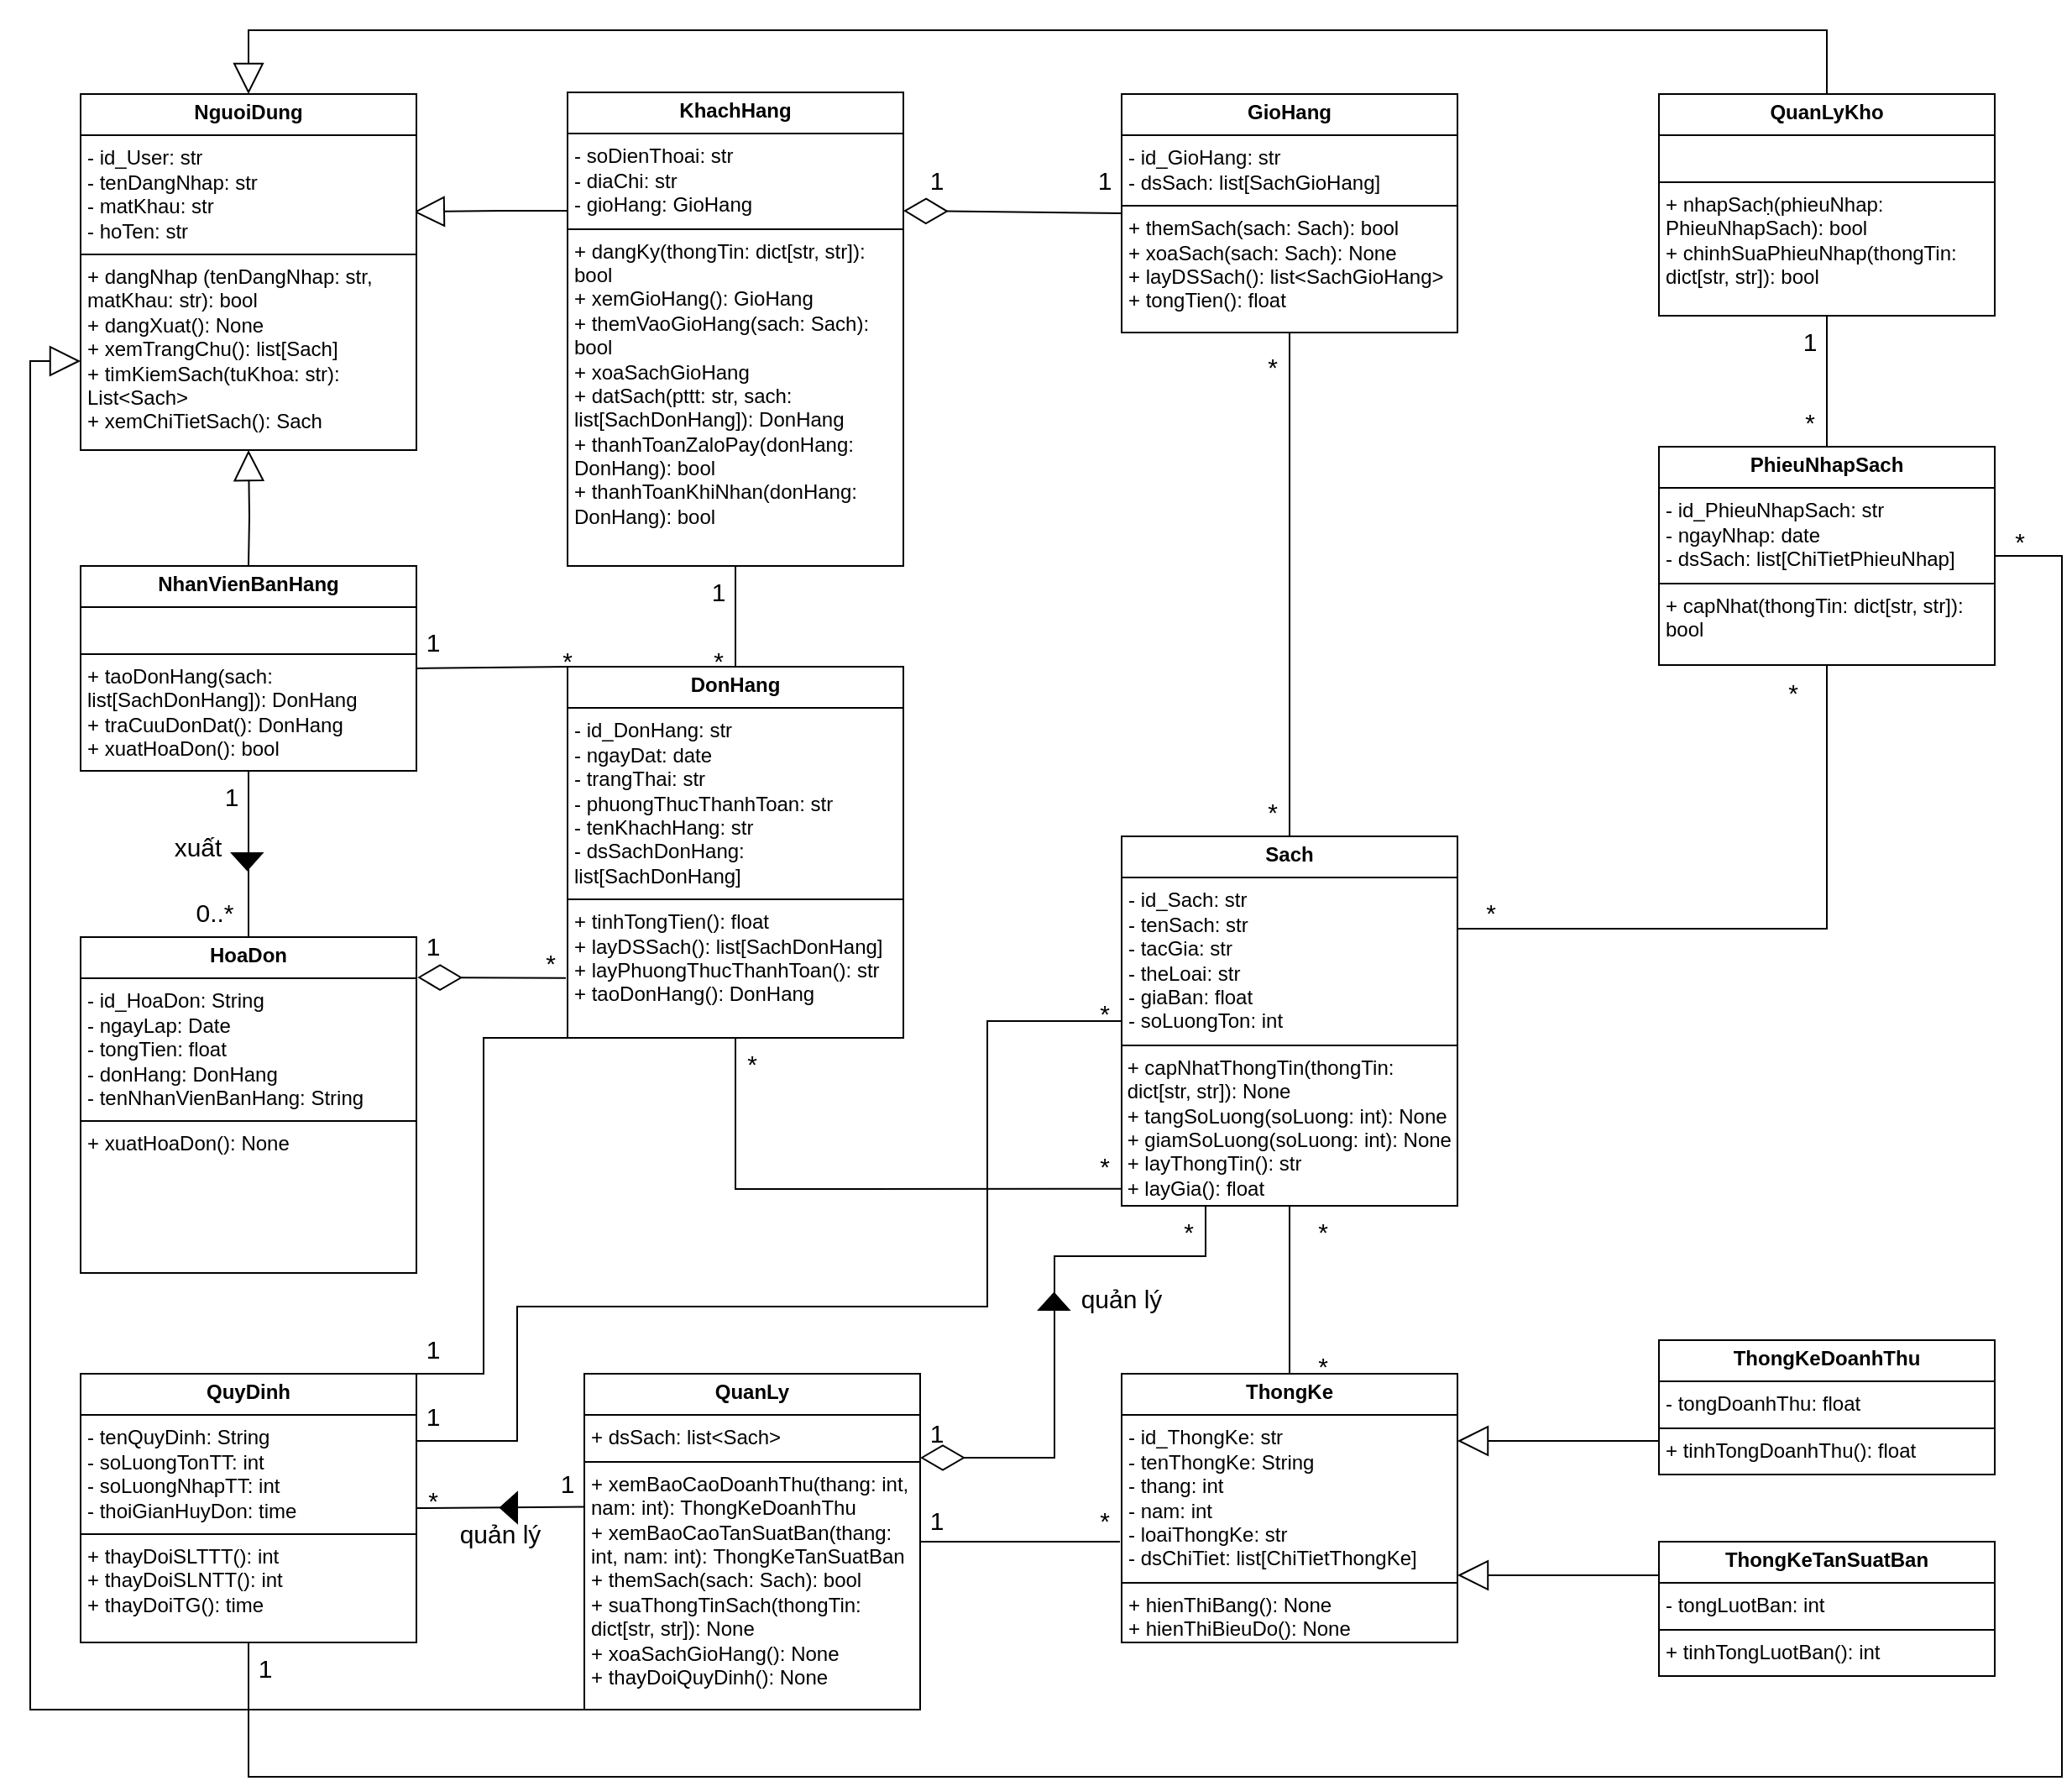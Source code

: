 <mxfile version="26.2.2">
  <diagram id="C5RBs43oDa-KdzZeNtuy" name="Page-1">
    <mxGraphModel dx="-341" dy="860" grid="1" gridSize="10" guides="1" tooltips="1" connect="1" arrows="1" fold="1" page="1" pageScale="1" pageWidth="827" pageHeight="1169" math="0" shadow="0">
      <root>
        <mxCell id="WIyWlLk6GJQsqaUBKTNV-0" />
        <mxCell id="WIyWlLk6GJQsqaUBKTNV-1" parent="WIyWlLk6GJQsqaUBKTNV-0" />
        <mxCell id="4vgag1LEd354TFs-YVUa-22" value="" style="shape=mxgraph.arrows2.wedgeArrow;html=1;bendable=0;startWidth=9;fillColor=strokeColor;defaultFillColor=invert;defaultGradientColor=invert;rounded=0;" parent="WIyWlLk6GJQsqaUBKTNV-1" edge="1">
          <mxGeometry width="100" height="100" relative="1" as="geometry">
            <mxPoint x="1849.17" y="570" as="sourcePoint" />
            <mxPoint x="1849.223" y="580" as="targetPoint" />
          </mxGeometry>
        </mxCell>
        <mxCell id="xS5LXx1YeY_dAVBqfywL-6" style="edgeStyle=orthogonalEdgeStyle;rounded=0;orthogonalLoop=1;jettySize=auto;html=1;endArrow=block;endFill=0;endSize=16;exitX=0;exitY=0.25;exitDx=0;exitDy=0;entryX=0.992;entryY=0.331;entryDx=0;entryDy=0;entryPerimeter=0;" parent="WIyWlLk6GJQsqaUBKTNV-1" source="xS5LXx1YeY_dAVBqfywL-2" target="xS5LXx1YeY_dAVBqfywL-0" edge="1">
          <mxGeometry relative="1" as="geometry">
            <mxPoint x="2087" y="160" as="sourcePoint" />
            <mxPoint x="1972" y="160" as="targetPoint" />
          </mxGeometry>
        </mxCell>
        <mxCell id="xS5LXx1YeY_dAVBqfywL-0" value="&lt;p style=&quot;margin:0px;margin-top:4px;text-align:center;&quot;&gt;&lt;b&gt;NguoiDung&lt;/b&gt;&lt;/p&gt;&lt;hr size=&quot;1&quot; style=&quot;border-style:solid;&quot;&gt;&lt;p style=&quot;margin:0px;margin-left:4px;&quot;&gt;- id_User: str&lt;/p&gt;&lt;p style=&quot;margin:0px;margin-left:4px;&quot;&gt;- tenDangNhap:&amp;nbsp;&lt;span style=&quot;background-color: transparent; color: light-dark(rgb(0, 0, 0), rgb(255, 255, 255));&quot;&gt;str&lt;/span&gt;&lt;/p&gt;&lt;p style=&quot;margin:0px;margin-left:4px;&quot;&gt;- matKhau:&amp;nbsp;&lt;span style=&quot;background-color: transparent; color: light-dark(rgb(0, 0, 0), rgb(255, 255, 255));&quot;&gt;str&lt;/span&gt;&lt;/p&gt;&lt;p style=&quot;margin: 0px 0px 0px 4px;&quot;&gt;- hoTen:&amp;nbsp;&lt;span style=&quot;background-color: transparent; color: light-dark(rgb(0, 0, 0), rgb(255, 255, 255));&quot;&gt;str&lt;/span&gt;&lt;/p&gt;&lt;hr size=&quot;1&quot; style=&quot;border-style:solid;&quot;&gt;&lt;p style=&quot;margin:0px;margin-left:4px;&quot;&gt;+ dangNhap (tenDangNhap: str, matKhau: str): bool&lt;/p&gt;&lt;p style=&quot;margin:0px;margin-left:4px;&quot;&gt;+ dangXuat(): None&lt;/p&gt;&lt;p style=&quot;margin:0px;margin-left:4px;&quot;&gt;+ xemTrangChu(): list[Sach]&lt;/p&gt;&lt;p style=&quot;margin:0px;margin-left:4px;&quot;&gt;+ timKiemSach(tuKhoa: str): List&amp;lt;Sach&amp;gt;&lt;/p&gt;&lt;p style=&quot;margin:0px;margin-left:4px;&quot;&gt;+ xemChiTietSach(): Sach&lt;/p&gt;&lt;p style=&quot;margin:0px;margin-left:4px;&quot;&gt;&lt;br&gt;&lt;/p&gt;" style="verticalAlign=top;align=left;overflow=fill;html=1;whiteSpace=wrap;" parent="WIyWlLk6GJQsqaUBKTNV-1" vertex="1">
          <mxGeometry x="1750" y="118" width="200" height="212" as="geometry" />
        </mxCell>
        <mxCell id="xS5LXx1YeY_dAVBqfywL-2" value="&lt;p style=&quot;margin:0px;margin-top:4px;text-align:center;&quot;&gt;&lt;b&gt;KhachHang&lt;/b&gt;&lt;/p&gt;&lt;hr size=&quot;1&quot; style=&quot;border-style:solid;&quot;&gt;&lt;p style=&quot;margin:0px;margin-left:4px;&quot;&gt;&lt;span style=&quot;background-color: transparent; color: light-dark(rgb(0, 0, 0), rgb(255, 255, 255));&quot;&gt;- soDienThoai:&amp;nbsp;&lt;/span&gt;&lt;span style=&quot;background-color: transparent; color: light-dark(rgb(0, 0, 0), rgb(255, 255, 255));&quot;&gt;str&lt;/span&gt;&lt;/p&gt;&lt;p style=&quot;margin:0px;margin-left:4px;&quot;&gt;- diaChi:&amp;nbsp;&lt;span style=&quot;background-color: transparent; color: light-dark(rgb(0, 0, 0), rgb(255, 255, 255));&quot;&gt;str&lt;/span&gt;&lt;/p&gt;&lt;p style=&quot;margin:0px;margin-left:4px;&quot;&gt;- gioHang: GioHang&lt;/p&gt;&lt;hr size=&quot;1&quot; style=&quot;border-style:solid;&quot;&gt;&lt;p style=&quot;margin:0px;margin-left:4px;&quot;&gt;+ dangKy(thongTin: dict[str, str]): bool&lt;/p&gt;&lt;p style=&quot;margin:0px;margin-left:4px;&quot;&gt;+ xemGioHang(): GioHang&lt;/p&gt;&lt;p style=&quot;margin:0px;margin-left:4px;&quot;&gt;+ themVaoGioHang(sach: Sach): bool&lt;/p&gt;&lt;p style=&quot;margin:0px;margin-left:4px;&quot;&gt;+ xoaSachGioHang&lt;/p&gt;&lt;p style=&quot;margin:0px;margin-left:4px;&quot;&gt;+ datSach(&lt;span style=&quot;background-color: transparent; color: light-dark(rgb(0, 0, 0), rgb(255, 255, 255));&quot;&gt;pttt: str,&amp;nbsp;&lt;/span&gt;&lt;span style=&quot;background-color: transparent; color: light-dark(rgb(0, 0, 0), rgb(255, 255, 255));&quot;&gt;sach: list[SachDonHang]&lt;/span&gt;&lt;span style=&quot;background-color: transparent; color: light-dark(rgb(0, 0, 0), rgb(255, 255, 255));&quot;&gt;): DonHang&lt;/span&gt;&lt;/p&gt;&lt;p style=&quot;margin:0px;margin-left:4px;&quot;&gt;+ thanhToanZaloPay(donHang: DonHang): bool&lt;/p&gt;&lt;p style=&quot;margin:0px;margin-left:4px;&quot;&gt;+ thanhToanKhiNhan(donHang: DonHang): bool&amp;nbsp;&lt;/p&gt;" style="verticalAlign=top;align=left;overflow=fill;html=1;whiteSpace=wrap;" parent="WIyWlLk6GJQsqaUBKTNV-1" vertex="1">
          <mxGeometry x="2040" y="117" width="200" height="282" as="geometry" />
        </mxCell>
        <mxCell id="xS5LXx1YeY_dAVBqfywL-7" value="&lt;p style=&quot;margin:0px;margin-top:4px;text-align:center;&quot;&gt;&lt;b&gt;GioHang&lt;/b&gt;&lt;/p&gt;&lt;hr size=&quot;1&quot; style=&quot;border-style:solid;&quot;&gt;&lt;p style=&quot;margin:0px;margin-left:4px;&quot;&gt;- id_GioHang:&amp;nbsp;&lt;span style=&quot;background-color: transparent; color: light-dark(rgb(0, 0, 0), rgb(255, 255, 255));&quot;&gt;str&lt;/span&gt;&lt;/p&gt;&lt;p style=&quot;margin:0px;margin-left:4px;&quot;&gt;- dsSach: list[SachGioHang]&lt;/p&gt;&lt;hr size=&quot;1&quot; style=&quot;border-style:solid;&quot;&gt;&lt;p style=&quot;margin:0px;margin-left:4px;&quot;&gt;+ themSach(sach: Sach): bool&lt;/p&gt;&lt;p style=&quot;margin:0px;margin-left:4px;&quot;&gt;+ xoaSach(sach: Sach):&amp;nbsp;&lt;span style=&quot;background-color: transparent; color: light-dark(rgb(0, 0, 0), rgb(255, 255, 255));&quot;&gt;None&amp;nbsp;&lt;/span&gt;&lt;/p&gt;&lt;p style=&quot;margin:0px;margin-left:4px;&quot;&gt;+ layDSSach(): list&amp;lt;SachGioHang&amp;gt;&lt;/p&gt;&lt;p style=&quot;margin:0px;margin-left:4px;&quot;&gt;+ tongTien(): float&lt;/p&gt;" style="verticalAlign=top;align=left;overflow=fill;html=1;whiteSpace=wrap;" parent="WIyWlLk6GJQsqaUBKTNV-1" vertex="1">
          <mxGeometry x="2370" y="118" width="200" height="142" as="geometry" />
        </mxCell>
        <mxCell id="xS5LXx1YeY_dAVBqfywL-9" value="&lt;p style=&quot;margin:0px;margin-top:4px;text-align:center;&quot;&gt;&lt;b&gt;Sach&lt;/b&gt;&lt;/p&gt;&lt;hr size=&quot;1&quot; style=&quot;border-style:solid;&quot;&gt;&lt;p style=&quot;margin:0px;margin-left:4px;&quot;&gt;- id_Sach: str&lt;/p&gt;&lt;p style=&quot;margin:0px;margin-left:4px;&quot;&gt;- tenSach: str&lt;/p&gt;&lt;p style=&quot;margin:0px;margin-left:4px;&quot;&gt;- tacGia: str&lt;/p&gt;&lt;p style=&quot;margin:0px;margin-left:4px;&quot;&gt;- theLoai: str&lt;/p&gt;&lt;p style=&quot;margin:0px;margin-left:4px;&quot;&gt;- giaBan: float&lt;/p&gt;&lt;p style=&quot;margin:0px;margin-left:4px;&quot;&gt;- soLuongTon: int&lt;/p&gt;&lt;hr size=&quot;1&quot; style=&quot;border-style:solid;&quot;&gt;&lt;span style=&quot;background-color: transparent; color: light-dark(rgb(0, 0, 0), rgb(255, 255, 255));&quot;&gt;&amp;nbsp;+ capNhatThongTin(thongTin:&amp;nbsp; &amp;nbsp;dict[str, str]): None&lt;/span&gt;&lt;div&gt;&lt;span style=&quot;background-color: transparent; color: light-dark(rgb(0, 0, 0), rgb(255, 255, 255));&quot;&gt;&amp;nbsp;+ tangSoLuong(soLuong: int): None&lt;/span&gt;&lt;/div&gt;&lt;div&gt;&lt;span style=&quot;background-color: transparent; color: light-dark(rgb(0, 0, 0), rgb(255, 255, 255));&quot;&gt;&amp;nbsp;+ giamSoLuong(soLuong: int): None&lt;/span&gt;&lt;/div&gt;&lt;div&gt;&lt;span style=&quot;background-color: transparent; color: light-dark(rgb(0, 0, 0), rgb(255, 255, 255));&quot;&gt;&amp;nbsp;+ layThongTin(): str&lt;/span&gt;&lt;/div&gt;&lt;div&gt;&lt;span style=&quot;background-color: transparent; color: light-dark(rgb(0, 0, 0), rgb(255, 255, 255));&quot;&gt;&amp;nbsp;+ layGia(): float&lt;/span&gt;&lt;ul data-end=&quot;1750&quot; data-start=&quot;1565&quot;&gt;&lt;br&gt;&lt;/ul&gt;&lt;/div&gt;" style="verticalAlign=top;align=left;overflow=fill;html=1;whiteSpace=wrap;" parent="WIyWlLk6GJQsqaUBKTNV-1" vertex="1">
          <mxGeometry x="2370" y="560" width="200" height="220" as="geometry" />
        </mxCell>
        <mxCell id="xS5LXx1YeY_dAVBqfywL-10" value="&lt;p style=&quot;margin:0px;margin-top:4px;text-align:center;&quot;&gt;&lt;b&gt;DonHang&lt;/b&gt;&lt;/p&gt;&lt;hr size=&quot;1&quot; style=&quot;border-style:solid;&quot;&gt;&lt;p style=&quot;margin:0px;margin-left:4px;&quot;&gt;- id_DonHang: str&lt;br&gt;&lt;/p&gt;&lt;p style=&quot;margin:0px;margin-left:4px;&quot;&gt;- ngayDat: date&lt;/p&gt;&lt;p style=&quot;margin:0px;margin-left:4px;&quot;&gt;- trangThai:&amp;nbsp;&lt;span style=&quot;background-color: transparent; color: light-dark(rgb(0, 0, 0), rgb(255, 255, 255));&quot;&gt;str&lt;/span&gt;&lt;/p&gt;&lt;p style=&quot;margin:0px;margin-left:4px;&quot;&gt;- phuongThucThanhToan:&amp;nbsp;&lt;span style=&quot;background-color: transparent; color: light-dark(rgb(0, 0, 0), rgb(255, 255, 255));&quot;&gt;str&lt;/span&gt;&lt;/p&gt;&lt;p style=&quot;margin:0px;margin-left:4px;&quot;&gt;- tenKhachHang:&amp;nbsp;&lt;span style=&quot;background-color: transparent; color: light-dark(rgb(0, 0, 0), rgb(255, 255, 255));&quot;&gt;str&lt;/span&gt;&lt;/p&gt;&lt;p style=&quot;margin:0px;margin-left:4px;&quot;&gt;- dsSachDonHang: list[SachDonHang]&lt;/p&gt;&lt;hr size=&quot;1&quot; style=&quot;border-style:solid;&quot;&gt;&lt;p style=&quot;margin:0px;margin-left:4px;&quot;&gt;+ tinhTongTien(): float&lt;/p&gt;&lt;p style=&quot;margin:0px;margin-left:4px;&quot;&gt;+ layDSSach(): list[SachDonHang]&lt;/p&gt;&lt;p style=&quot;margin:0px;margin-left:4px;&quot;&gt;+ layPhuongThucThanhToan(): str&amp;nbsp;&lt;/p&gt;&lt;p style=&quot;margin:0px;margin-left:4px;&quot;&gt;+ taoDonHang(): DonHang&lt;/p&gt;" style="verticalAlign=top;align=left;overflow=fill;html=1;whiteSpace=wrap;" parent="WIyWlLk6GJQsqaUBKTNV-1" vertex="1">
          <mxGeometry x="2040" y="459" width="200" height="221" as="geometry" />
        </mxCell>
        <mxCell id="xS5LXx1YeY_dAVBqfywL-11" value="&lt;p style=&quot;margin:0px;margin-top:4px;text-align:center;&quot;&gt;&lt;b&gt;NhanVienBanHang&lt;/b&gt;&lt;/p&gt;&lt;hr size=&quot;1&quot; style=&quot;border-style:solid;&quot;&gt;&lt;p style=&quot;margin:0px;margin-left:4px;&quot;&gt;&lt;br&gt;&lt;/p&gt;&lt;hr size=&quot;1&quot; style=&quot;border-style:solid;&quot;&gt;&lt;p style=&quot;margin:0px;margin-left:4px;&quot;&gt;+ taoDonHang(sach: list[SachDonHang]): DonHang&lt;/p&gt;&lt;p style=&quot;margin:0px;margin-left:4px;&quot;&gt;+ traCuuDonDat(): DonHang&lt;/p&gt;&lt;p style=&quot;margin:0px;margin-left:4px;&quot;&gt;+ xuatHoaDon(): bool&lt;/p&gt;" style="verticalAlign=top;align=left;overflow=fill;html=1;whiteSpace=wrap;" parent="WIyWlLk6GJQsqaUBKTNV-1" vertex="1">
          <mxGeometry x="1750" y="399" width="200" height="122" as="geometry" />
        </mxCell>
        <mxCell id="xS5LXx1YeY_dAVBqfywL-14" style="edgeStyle=orthogonalEdgeStyle;rounded=0;orthogonalLoop=1;jettySize=auto;html=1;endArrow=block;endFill=0;endSize=16;exitX=0.5;exitY=0;exitDx=0;exitDy=0;entryX=0.5;entryY=1;entryDx=0;entryDy=0;" parent="WIyWlLk6GJQsqaUBKTNV-1" target="xS5LXx1YeY_dAVBqfywL-0" edge="1">
          <mxGeometry relative="1" as="geometry">
            <mxPoint x="1850" y="399" as="sourcePoint" />
            <mxPoint x="1850" y="330" as="targetPoint" />
          </mxGeometry>
        </mxCell>
        <mxCell id="xS5LXx1YeY_dAVBqfywL-16" value="&lt;p style=&quot;margin:0px;margin-top:4px;text-align:center;&quot;&gt;&lt;b&gt;PhieuNhapSach&lt;/b&gt;&lt;/p&gt;&lt;hr size=&quot;1&quot; style=&quot;border-style:solid;&quot;&gt;&lt;p style=&quot;margin:0px;margin-left:4px;&quot;&gt;- id_PhieuNhapSach:&amp;nbsp;&lt;span style=&quot;background-color: transparent; color: light-dark(rgb(0, 0, 0), rgb(255, 255, 255));&quot;&gt;str&lt;/span&gt;&lt;br&gt;&lt;/p&gt;&lt;p style=&quot;margin:0px;margin-left:4px;&quot;&gt;- ngayNhap: date&lt;/p&gt;&lt;p style=&quot;margin:0px;margin-left:4px;&quot;&gt;- dsSach: list[ChiTietPhieuNhap]&lt;/p&gt;&lt;hr size=&quot;1&quot; style=&quot;border-style:solid;&quot;&gt;&lt;p style=&quot;margin:0px;margin-left:4px;&quot;&gt;+ capNhat(thongTin: dict[str, str]): bool&lt;/p&gt;" style="verticalAlign=top;align=left;overflow=fill;html=1;whiteSpace=wrap;" parent="WIyWlLk6GJQsqaUBKTNV-1" vertex="1">
          <mxGeometry x="2690" y="328" width="200" height="130" as="geometry" />
        </mxCell>
        <mxCell id="4vgag1LEd354TFs-YVUa-0" value="&lt;p style=&quot;margin:0px;margin-top:4px;text-align:center;&quot;&gt;&lt;b&gt;QuanLyKho&lt;/b&gt;&lt;/p&gt;&lt;hr size=&quot;1&quot; style=&quot;border-style:solid;&quot;&gt;&lt;p style=&quot;margin:0px;margin-left:4px;&quot;&gt;&lt;br&gt;&lt;/p&gt;&lt;hr size=&quot;1&quot; style=&quot;border-style:solid;&quot;&gt;&lt;p style=&quot;margin:0px;margin-left:4px;&quot;&gt;+ nhapSacḥ(phieuNhap: PhieuNhapSach): bool&lt;/p&gt;&lt;p style=&quot;margin:0px;margin-left:4px;&quot;&gt;+ chinhSuaPhieuNhap(thongTin: dict[str, str]): bool&lt;/p&gt;&lt;p style=&quot;margin:0px;margin-left:4px;&quot;&gt;&lt;br&gt;&lt;/p&gt;" style="verticalAlign=top;align=left;overflow=fill;html=1;whiteSpace=wrap;" parent="WIyWlLk6GJQsqaUBKTNV-1" vertex="1">
          <mxGeometry x="2690" y="118" width="200" height="132" as="geometry" />
        </mxCell>
        <mxCell id="4vgag1LEd354TFs-YVUa-1" value="&lt;p style=&quot;margin:0px;margin-top:4px;text-align:center;&quot;&gt;&lt;b&gt;HoaDon&lt;/b&gt;&lt;/p&gt;&lt;hr size=&quot;1&quot; style=&quot;border-style:solid;&quot;&gt;&lt;p style=&quot;margin:0px;margin-left:4px;&quot;&gt;- id_HoaDon: String&lt;br&gt;&lt;/p&gt;&lt;p style=&quot;margin:0px;margin-left:4px;&quot;&gt;- ngayLap: Date&lt;/p&gt;&lt;p style=&quot;margin:0px;margin-left:4px;&quot;&gt;- tongTien: float&lt;/p&gt;&lt;p style=&quot;margin:0px;margin-left:4px;&quot;&gt;- donHang: DonHang&lt;/p&gt;&lt;p style=&quot;margin:0px;margin-left:4px;&quot;&gt;- tenNhanVienBanHang: String&lt;/p&gt;&lt;hr size=&quot;1&quot; style=&quot;border-style:solid;&quot;&gt;&lt;p style=&quot;margin:0px;margin-left:4px;&quot;&gt;+ xuatHoaDon(): None&lt;/p&gt;" style="verticalAlign=top;align=left;overflow=fill;html=1;whiteSpace=wrap;" parent="WIyWlLk6GJQsqaUBKTNV-1" vertex="1">
          <mxGeometry x="1750" y="620" width="200" height="200" as="geometry" />
        </mxCell>
        <mxCell id="4vgag1LEd354TFs-YVUa-5" value="&lt;p style=&quot;margin:0px;margin-top:4px;text-align:center;&quot;&gt;&lt;b&gt;QuanLy&lt;/b&gt;&lt;/p&gt;&lt;hr size=&quot;1&quot; style=&quot;border-style:solid;&quot;&gt;&lt;p style=&quot;margin:0px;margin-left:4px;&quot;&gt;+ dsSach: list&amp;lt;Sach&amp;gt;&lt;/p&gt;&lt;hr size=&quot;1&quot; style=&quot;border-style:solid;&quot;&gt;&lt;p style=&quot;margin:0px;margin-left:4px;&quot;&gt;+&amp;nbsp;xemBaoCaoDoanhThu(thang: int, nam: int): ThongKeDoanhThu&lt;/p&gt;&lt;p style=&quot;margin:0px;margin-left:4px;&quot;&gt;+ xemBaoCaoTanSuatBan&lt;span style=&quot;background-color: transparent; color: light-dark(rgb(0, 0, 0), rgb(255, 255, 255));&quot;&gt;(thang: int, nam: int):&amp;nbsp;&lt;/span&gt;&lt;span style=&quot;background-color: transparent; color: light-dark(rgb(0, 0, 0), rgb(255, 255, 255));&quot;&gt;ThongKe&lt;/span&gt;&lt;span style=&quot;background-color: transparent; color: light-dark(rgb(0, 0, 0), rgb(255, 255, 255));&quot;&gt;TanSuatBan&lt;/span&gt;&lt;/p&gt;&lt;p style=&quot;margin: 0px 0px 0px 4px;&quot;&gt;+ themSach(sach: Sach): bool&lt;/p&gt;&lt;p style=&quot;margin: 0px 0px 0px 4px;&quot;&gt;+ suaThongTinSach(thongTin: &lt;span style=&quot;background-color: transparent; color: light-dark(rgb(0, 0, 0), rgb(255, 255, 255));&quot;&gt;dict[str, str]&lt;/span&gt;&lt;span style=&quot;background-color: transparent; color: light-dark(rgb(0, 0, 0), rgb(255, 255, 255));&quot;&gt;): None&lt;/span&gt;&lt;/p&gt;&lt;p style=&quot;margin: 0px 0px 0px 4px;&quot;&gt;+ xoaSachGioHang(): None&lt;/p&gt;&lt;p style=&quot;margin: 0px 0px 0px 4px;&quot;&gt;+ thayDoiQuyDinh(): None&amp;nbsp;&lt;/p&gt;" style="verticalAlign=top;align=left;overflow=fill;html=1;whiteSpace=wrap;" parent="WIyWlLk6GJQsqaUBKTNV-1" vertex="1">
          <mxGeometry x="2050" y="880" width="200" height="200" as="geometry" />
        </mxCell>
        <mxCell id="4vgag1LEd354TFs-YVUa-6" value="&lt;p style=&quot;margin:0px;margin-top:4px;text-align:center;&quot;&gt;&lt;b&gt;ThongKe&lt;/b&gt;&lt;/p&gt;&lt;hr size=&quot;1&quot; style=&quot;border-style:solid;&quot;&gt;&lt;p style=&quot;margin:0px;margin-left:4px;&quot;&gt;- id_ThongKe: str&lt;/p&gt;&lt;p style=&quot;margin:0px;margin-left:4px;&quot;&gt;- tenThongKe: String&lt;/p&gt;&lt;p style=&quot;margin:0px;margin-left:4px;&quot;&gt;- thang: int&lt;/p&gt;&lt;p style=&quot;margin:0px;margin-left:4px;&quot;&gt;- nam: int&lt;/p&gt;&lt;p style=&quot;margin:0px;margin-left:4px;&quot;&gt;- loaiThongKe: str&lt;/p&gt;&lt;p style=&quot;margin:0px;margin-left:4px;&quot;&gt;- dsChiTiet: list[ChiTietThongKe]&lt;/p&gt;&lt;hr size=&quot;1&quot; style=&quot;border-style:solid;&quot;&gt;&lt;p style=&quot;margin:0px;margin-left:4px;&quot;&gt;+ hienThiBang(): None&lt;/p&gt;&lt;p style=&quot;margin:0px;margin-left:4px;&quot;&gt;+ hienThiBieuDo(): None&lt;/p&gt;" style="verticalAlign=top;align=left;overflow=fill;html=1;whiteSpace=wrap;" parent="WIyWlLk6GJQsqaUBKTNV-1" vertex="1">
          <mxGeometry x="2370" y="880" width="200" height="160" as="geometry" />
        </mxCell>
        <mxCell id="4vgag1LEd354TFs-YVUa-23" value="" style="shape=mxgraph.arrows2.wedgeArrow;html=1;bendable=0;startWidth=9;fillColor=strokeColor;defaultFillColor=invert;defaultGradientColor=invert;rounded=0;" parent="WIyWlLk6GJQsqaUBKTNV-1" edge="1">
          <mxGeometry width="100" height="100" relative="1" as="geometry">
            <mxPoint x="2010.003" y="959.778" as="sourcePoint" />
            <mxPoint x="1999.95" y="959.778" as="targetPoint" />
          </mxGeometry>
        </mxCell>
        <mxCell id="4vgag1LEd354TFs-YVUa-24" value="&lt;font style=&quot;font-size: 15px;&quot;&gt;1&lt;/font&gt;" style="text;html=1;align=center;verticalAlign=middle;whiteSpace=wrap;rounded=0;" parent="WIyWlLk6GJQsqaUBKTNV-1" vertex="1">
          <mxGeometry x="1810" y="521" width="60" height="30" as="geometry" />
        </mxCell>
        <mxCell id="4vgag1LEd354TFs-YVUa-25" value="&lt;font style=&quot;font-size: 15px;&quot;&gt;0..*&lt;/font&gt;" style="text;html=1;align=center;verticalAlign=middle;whiteSpace=wrap;rounded=0;" parent="WIyWlLk6GJQsqaUBKTNV-1" vertex="1">
          <mxGeometry x="1800" y="590" width="60" height="30" as="geometry" />
        </mxCell>
        <mxCell id="4vgag1LEd354TFs-YVUa-26" value="&lt;span style=&quot;font-size: 15px;&quot;&gt;xuất&lt;/span&gt;" style="text;html=1;align=center;verticalAlign=middle;whiteSpace=wrap;rounded=0;" parent="WIyWlLk6GJQsqaUBKTNV-1" vertex="1">
          <mxGeometry x="1790" y="551" width="60" height="30" as="geometry" />
        </mxCell>
        <mxCell id="4vgag1LEd354TFs-YVUa-27" value="" style="endArrow=none;html=1;rounded=0;exitX=0.5;exitY=1;exitDx=0;exitDy=0;entryX=0.5;entryY=0;entryDx=0;entryDy=0;" parent="WIyWlLk6GJQsqaUBKTNV-1" source="xS5LXx1YeY_dAVBqfywL-11" target="4vgag1LEd354TFs-YVUa-1" edge="1">
          <mxGeometry width="50" height="50" relative="1" as="geometry">
            <mxPoint x="2130" y="660" as="sourcePoint" />
            <mxPoint x="2180" y="610" as="targetPoint" />
          </mxGeometry>
        </mxCell>
        <mxCell id="4vgag1LEd354TFs-YVUa-30" value="" style="endArrow=diamondThin;endFill=0;endSize=24;html=1;rounded=0;exitX=0;exitY=0.5;exitDx=0;exitDy=0;entryX=1;entryY=0.25;entryDx=0;entryDy=0;" parent="WIyWlLk6GJQsqaUBKTNV-1" source="xS5LXx1YeY_dAVBqfywL-7" target="xS5LXx1YeY_dAVBqfywL-2" edge="1">
          <mxGeometry width="160" relative="1" as="geometry">
            <mxPoint x="2250" y="290" as="sourcePoint" />
            <mxPoint x="2280" y="190" as="targetPoint" />
          </mxGeometry>
        </mxCell>
        <mxCell id="4vgag1LEd354TFs-YVUa-31" style="edgeStyle=orthogonalEdgeStyle;rounded=0;orthogonalLoop=1;jettySize=auto;html=1;endArrow=block;endFill=0;endSize=16;entryX=0.5;entryY=0;entryDx=0;entryDy=0;exitX=0.5;exitY=0;exitDx=0;exitDy=0;" parent="WIyWlLk6GJQsqaUBKTNV-1" source="4vgag1LEd354TFs-YVUa-0" target="xS5LXx1YeY_dAVBqfywL-0" edge="1">
          <mxGeometry relative="1" as="geometry">
            <mxPoint x="2820" y="100" as="sourcePoint" />
            <mxPoint x="1850" y="110" as="targetPoint" />
            <Array as="points">
              <mxPoint x="2790" y="80" />
              <mxPoint x="1850" y="80" />
            </Array>
          </mxGeometry>
        </mxCell>
        <mxCell id="4vgag1LEd354TFs-YVUa-32" value="" style="endArrow=none;html=1;rounded=0;exitX=0.5;exitY=1;exitDx=0;exitDy=0;entryX=0.5;entryY=0;entryDx=0;entryDy=0;" parent="WIyWlLk6GJQsqaUBKTNV-1" source="xS5LXx1YeY_dAVBqfywL-7" target="xS5LXx1YeY_dAVBqfywL-9" edge="1">
          <mxGeometry width="50" height="50" relative="1" as="geometry">
            <mxPoint x="2470" y="480" as="sourcePoint" />
            <mxPoint x="2430" y="430" as="targetPoint" />
          </mxGeometry>
        </mxCell>
        <mxCell id="4vgag1LEd354TFs-YVUa-33" value="" style="endArrow=none;html=1;rounded=0;exitX=0.5;exitY=1;exitDx=0;exitDy=0;entryX=0.5;entryY=0;entryDx=0;entryDy=0;" parent="WIyWlLk6GJQsqaUBKTNV-1" source="xS5LXx1YeY_dAVBqfywL-2" target="xS5LXx1YeY_dAVBqfywL-10" edge="1">
          <mxGeometry width="50" height="50" relative="1" as="geometry">
            <mxPoint x="2090" y="320" as="sourcePoint" />
            <mxPoint x="2140" y="270" as="targetPoint" />
          </mxGeometry>
        </mxCell>
        <mxCell id="4vgag1LEd354TFs-YVUa-35" value="" style="endArrow=none;html=1;rounded=0;exitX=1;exitY=0.5;exitDx=0;exitDy=0;entryX=0;entryY=0;entryDx=0;entryDy=0;" parent="WIyWlLk6GJQsqaUBKTNV-1" source="xS5LXx1YeY_dAVBqfywL-11" target="xS5LXx1YeY_dAVBqfywL-10" edge="1">
          <mxGeometry width="50" height="50" relative="1" as="geometry">
            <mxPoint x="2090" y="560" as="sourcePoint" />
            <mxPoint x="2020" y="540" as="targetPoint" />
          </mxGeometry>
        </mxCell>
        <mxCell id="mr91Y3QKC5oN6nfLGOrs-1" style="edgeStyle=orthogonalEdgeStyle;rounded=0;orthogonalLoop=1;jettySize=auto;html=1;endArrow=block;endFill=0;endSize=16;exitX=0;exitY=1;exitDx=0;exitDy=0;entryX=0;entryY=0.75;entryDx=0;entryDy=0;" parent="WIyWlLk6GJQsqaUBKTNV-1" source="4vgag1LEd354TFs-YVUa-5" target="xS5LXx1YeY_dAVBqfywL-0" edge="1">
          <mxGeometry relative="1" as="geometry">
            <mxPoint x="1860" y="409" as="sourcePoint" />
            <mxPoint x="1860" y="340" as="targetPoint" />
            <Array as="points">
              <mxPoint x="1720" y="1080" />
              <mxPoint x="1720" y="277" />
            </Array>
          </mxGeometry>
        </mxCell>
        <mxCell id="mr91Y3QKC5oN6nfLGOrs-3" value="&lt;p style=&quot;margin:0px;margin-top:4px;text-align:center;&quot;&gt;&lt;b&gt;ThongKeDoanhThu&lt;/b&gt;&lt;/p&gt;&lt;hr size=&quot;1&quot; style=&quot;border-style:solid;&quot;&gt;&lt;p style=&quot;margin:0px;margin-left:4px;&quot;&gt;- tongDoanhThu:&lt;span style=&quot;background-color: transparent; color: light-dark(rgb(0, 0, 0), rgb(255, 255, 255));&quot;&gt;&amp;nbsp;float&lt;/span&gt;&lt;/p&gt;&lt;hr size=&quot;1&quot; style=&quot;border-style:solid;&quot;&gt;&lt;p style=&quot;margin:0px;margin-left:4px;&quot;&gt;+ tinhTongDoanhThu(): float&lt;/p&gt;" style="verticalAlign=top;align=left;overflow=fill;html=1;whiteSpace=wrap;" parent="WIyWlLk6GJQsqaUBKTNV-1" vertex="1">
          <mxGeometry x="2690" y="860" width="200" height="80" as="geometry" />
        </mxCell>
        <mxCell id="mr91Y3QKC5oN6nfLGOrs-4" value="&lt;p style=&quot;margin:0px;margin-top:4px;text-align:center;&quot;&gt;&lt;b&gt;ThongKeTanSuatBan&lt;/b&gt;&lt;/p&gt;&lt;hr size=&quot;1&quot; style=&quot;border-style:solid;&quot;&gt;&lt;p style=&quot;margin:0px;margin-left:4px;&quot;&gt;- tongLuotBan: int&lt;/p&gt;&lt;hr size=&quot;1&quot; style=&quot;border-style:solid;&quot;&gt;&lt;p style=&quot;margin:0px;margin-left:4px;&quot;&gt;+ tinhTongLuotBan(): int&lt;/p&gt;" style="verticalAlign=top;align=left;overflow=fill;html=1;whiteSpace=wrap;" parent="WIyWlLk6GJQsqaUBKTNV-1" vertex="1">
          <mxGeometry x="2690" y="980" width="200" height="80" as="geometry" />
        </mxCell>
        <mxCell id="mr91Y3QKC5oN6nfLGOrs-5" style="edgeStyle=orthogonalEdgeStyle;rounded=0;orthogonalLoop=1;jettySize=auto;html=1;endArrow=block;endFill=0;endSize=16;exitX=0;exitY=0.75;exitDx=0;exitDy=0;entryX=1;entryY=0.25;entryDx=0;entryDy=0;" parent="WIyWlLk6GJQsqaUBKTNV-1" source="mr91Y3QKC5oN6nfLGOrs-3" target="4vgag1LEd354TFs-YVUa-6" edge="1">
          <mxGeometry relative="1" as="geometry">
            <mxPoint x="1860" y="409" as="sourcePoint" />
            <mxPoint x="1860" y="340" as="targetPoint" />
          </mxGeometry>
        </mxCell>
        <mxCell id="mr91Y3QKC5oN6nfLGOrs-6" style="edgeStyle=orthogonalEdgeStyle;rounded=0;orthogonalLoop=1;jettySize=auto;html=1;endArrow=block;endFill=0;endSize=16;entryX=1;entryY=0.75;entryDx=0;entryDy=0;exitX=0;exitY=0.25;exitDx=0;exitDy=0;" parent="WIyWlLk6GJQsqaUBKTNV-1" source="mr91Y3QKC5oN6nfLGOrs-4" target="4vgag1LEd354TFs-YVUa-6" edge="1">
          <mxGeometry relative="1" as="geometry">
            <mxPoint x="2680" y="1000" as="sourcePoint" />
            <mxPoint x="2580" y="930" as="targetPoint" />
            <Array as="points" />
          </mxGeometry>
        </mxCell>
        <mxCell id="mr91Y3QKC5oN6nfLGOrs-9" value="" style="endArrow=none;html=1;rounded=0;exitX=1;exitY=0.25;exitDx=0;exitDy=0;entryX=0.5;entryY=1;entryDx=0;entryDy=0;edgeStyle=orthogonalEdgeStyle;" parent="WIyWlLk6GJQsqaUBKTNV-1" source="xS5LXx1YeY_dAVBqfywL-9" target="xS5LXx1YeY_dAVBqfywL-16" edge="1">
          <mxGeometry width="50" height="50" relative="1" as="geometry">
            <mxPoint x="2480" y="490" as="sourcePoint" />
            <mxPoint x="2690" y="614.5" as="targetPoint" />
          </mxGeometry>
        </mxCell>
        <mxCell id="mr91Y3QKC5oN6nfLGOrs-10" value="" style="endArrow=none;html=1;rounded=0;exitX=0.5;exitY=0;exitDx=0;exitDy=0;entryX=0.5;entryY=1;entryDx=0;entryDy=0;" parent="WIyWlLk6GJQsqaUBKTNV-1" source="4vgag1LEd354TFs-YVUa-6" target="xS5LXx1YeY_dAVBqfywL-9" edge="1">
          <mxGeometry width="50" height="50" relative="1" as="geometry">
            <mxPoint x="2580" y="625" as="sourcePoint" />
            <mxPoint x="2690" y="723" as="targetPoint" />
          </mxGeometry>
        </mxCell>
        <mxCell id="mr91Y3QKC5oN6nfLGOrs-14" value="&lt;font style=&quot;font-size: 15px;&quot;&gt;1&lt;/font&gt;" style="text;html=1;align=center;verticalAlign=middle;whiteSpace=wrap;rounded=0;" parent="WIyWlLk6GJQsqaUBKTNV-1" vertex="1">
          <mxGeometry x="2100" y="399" width="60" height="30" as="geometry" />
        </mxCell>
        <mxCell id="mr91Y3QKC5oN6nfLGOrs-16" value="&lt;font style=&quot;font-size: 15px;&quot;&gt;*&lt;/font&gt;" style="text;html=1;align=center;verticalAlign=middle;whiteSpace=wrap;rounded=0;" parent="WIyWlLk6GJQsqaUBKTNV-1" vertex="1">
          <mxGeometry x="2100" y="440" width="60" height="30" as="geometry" />
        </mxCell>
        <mxCell id="mr91Y3QKC5oN6nfLGOrs-19" value="&lt;font style=&quot;font-size: 15px;&quot;&gt;1&lt;/font&gt;" style="text;html=1;align=center;verticalAlign=middle;whiteSpace=wrap;rounded=0;" parent="WIyWlLk6GJQsqaUBKTNV-1" vertex="1">
          <mxGeometry x="2230" y="154" width="60" height="30" as="geometry" />
        </mxCell>
        <mxCell id="mr91Y3QKC5oN6nfLGOrs-20" value="&lt;font style=&quot;font-size: 15px;&quot;&gt;1&lt;/font&gt;" style="text;html=1;align=center;verticalAlign=middle;whiteSpace=wrap;rounded=0;" parent="WIyWlLk6GJQsqaUBKTNV-1" vertex="1">
          <mxGeometry x="2330" y="154" width="60" height="30" as="geometry" />
        </mxCell>
        <mxCell id="mr91Y3QKC5oN6nfLGOrs-24" value="&lt;font style=&quot;font-size: 15px;&quot;&gt;*&lt;/font&gt;" style="text;html=1;align=center;verticalAlign=middle;whiteSpace=wrap;rounded=0;" parent="WIyWlLk6GJQsqaUBKTNV-1" vertex="1">
          <mxGeometry x="2430" y="530" width="60" height="30" as="geometry" />
        </mxCell>
        <mxCell id="mr91Y3QKC5oN6nfLGOrs-26" value="" style="endArrow=none;html=1;rounded=0;entryX=0;entryY=0.954;entryDx=0;entryDy=0;entryPerimeter=0;exitX=0.5;exitY=1;exitDx=0;exitDy=0;" parent="WIyWlLk6GJQsqaUBKTNV-1" source="xS5LXx1YeY_dAVBqfywL-10" target="xS5LXx1YeY_dAVBqfywL-9" edge="1">
          <mxGeometry width="50" height="50" relative="1" as="geometry">
            <mxPoint x="2140" y="770" as="sourcePoint" />
            <mxPoint x="2360" y="530" as="targetPoint" />
            <Array as="points">
              <mxPoint x="2140" y="770" />
            </Array>
          </mxGeometry>
        </mxCell>
        <mxCell id="mr91Y3QKC5oN6nfLGOrs-27" value="" style="endArrow=diamondThin;endFill=0;endSize=24;html=1;rounded=0;entryX=1;entryY=0.25;entryDx=0;entryDy=0;exitX=0.25;exitY=1;exitDx=0;exitDy=0;" parent="WIyWlLk6GJQsqaUBKTNV-1" source="xS5LXx1YeY_dAVBqfywL-9" target="4vgag1LEd354TFs-YVUa-5" edge="1">
          <mxGeometry width="160" relative="1" as="geometry">
            <mxPoint x="2260" y="750" as="sourcePoint" />
            <mxPoint x="2420" y="750" as="targetPoint" />
            <Array as="points">
              <mxPoint x="2420" y="810" />
              <mxPoint x="2330" y="810" />
              <mxPoint x="2330" y="930" />
            </Array>
          </mxGeometry>
        </mxCell>
        <mxCell id="mr91Y3QKC5oN6nfLGOrs-28" value="" style="shape=mxgraph.arrows2.wedgeArrow;html=1;bendable=0;startWidth=9;fillColor=strokeColor;defaultFillColor=invert;defaultGradientColor=invert;rounded=0;" parent="WIyWlLk6GJQsqaUBKTNV-1" edge="1">
          <mxGeometry width="100" height="100" relative="1" as="geometry">
            <mxPoint x="2329.68" y="842" as="sourcePoint" />
            <mxPoint x="2329.733" y="832" as="targetPoint" />
          </mxGeometry>
        </mxCell>
        <mxCell id="mr91Y3QKC5oN6nfLGOrs-29" value="&lt;span style=&quot;font-size: 15px;&quot;&gt;quản lý&lt;/span&gt;" style="text;html=1;align=center;verticalAlign=middle;whiteSpace=wrap;rounded=0;" parent="WIyWlLk6GJQsqaUBKTNV-1" vertex="1">
          <mxGeometry x="2340" y="820" width="60" height="30" as="geometry" />
        </mxCell>
        <mxCell id="mr91Y3QKC5oN6nfLGOrs-30" value="&lt;font style=&quot;font-size: 15px;&quot;&gt;1&lt;/font&gt;" style="text;html=1;align=center;verticalAlign=middle;whiteSpace=wrap;rounded=0;" parent="WIyWlLk6GJQsqaUBKTNV-1" vertex="1">
          <mxGeometry x="2230" y="900" width="60" height="30" as="geometry" />
        </mxCell>
        <mxCell id="mr91Y3QKC5oN6nfLGOrs-31" value="&lt;font style=&quot;font-size: 15px;&quot;&gt;*&lt;/font&gt;" style="text;html=1;align=center;verticalAlign=middle;whiteSpace=wrap;rounded=0;" parent="WIyWlLk6GJQsqaUBKTNV-1" vertex="1">
          <mxGeometry x="2380" y="780" width="60" height="30" as="geometry" />
        </mxCell>
        <mxCell id="mr91Y3QKC5oN6nfLGOrs-36" value="&lt;font style=&quot;font-size: 15px;&quot;&gt;*&lt;/font&gt;" style="text;html=1;align=center;verticalAlign=middle;whiteSpace=wrap;rounded=0;" parent="WIyWlLk6GJQsqaUBKTNV-1" vertex="1">
          <mxGeometry x="2330" y="741" width="60" height="30" as="geometry" />
        </mxCell>
        <mxCell id="mr91Y3QKC5oN6nfLGOrs-40" value="&lt;p style=&quot;margin:0px;margin-top:4px;text-align:center;&quot;&gt;&lt;b&gt;QuyDinh&lt;/b&gt;&lt;/p&gt;&lt;hr size=&quot;1&quot; style=&quot;border-style:solid;&quot;&gt;&lt;p style=&quot;margin:0px;margin-left:4px;&quot;&gt;- tenQuyDinh: String&lt;/p&gt;&lt;p style=&quot;margin:0px;margin-left:4px;&quot;&gt;- soLuongTonTT: int&lt;/p&gt;&lt;p style=&quot;margin:0px;margin-left:4px;&quot;&gt;- soLuongNhapTT: int&lt;/p&gt;&lt;p style=&quot;margin:0px;margin-left:4px;&quot;&gt;- thoiGianHuyDon: time&lt;/p&gt;&lt;hr size=&quot;1&quot; style=&quot;border-style:solid;&quot;&gt;&lt;p style=&quot;margin: 0px 0px 0px 4px;&quot;&gt;+ thayDoiSLTTT(): int&lt;/p&gt;&lt;p style=&quot;margin: 0px 0px 0px 4px;&quot;&gt;+ thayDoiSLN&lt;span style=&quot;background-color: transparent; color: light-dark(rgb(0, 0, 0), rgb(255, 255, 255));&quot;&gt;TT(): int&lt;/span&gt;&lt;/p&gt;&lt;p style=&quot;margin: 0px 0px 0px 4px;&quot;&gt;&lt;span style=&quot;background-color: transparent; color: light-dark(rgb(0, 0, 0), rgb(255, 255, 255));&quot;&gt;+ thayDoiTG&lt;/span&gt;&lt;span style=&quot;background-color: transparent; color: light-dark(rgb(0, 0, 0), rgb(255, 255, 255));&quot;&gt;(): time&lt;/span&gt;&lt;/p&gt;" style="verticalAlign=top;align=left;overflow=fill;html=1;whiteSpace=wrap;" parent="WIyWlLk6GJQsqaUBKTNV-1" vertex="1">
          <mxGeometry x="1750" y="880" width="200" height="160" as="geometry" />
        </mxCell>
        <mxCell id="mr91Y3QKC5oN6nfLGOrs-41" value="" style="endArrow=none;html=1;rounded=0;exitX=0.5;exitY=1;exitDx=0;exitDy=0;entryX=0.5;entryY=0;entryDx=0;entryDy=0;" parent="WIyWlLk6GJQsqaUBKTNV-1" source="4vgag1LEd354TFs-YVUa-0" target="xS5LXx1YeY_dAVBqfywL-16" edge="1">
          <mxGeometry width="50" height="50" relative="1" as="geometry">
            <mxPoint x="2580" y="625" as="sourcePoint" />
            <mxPoint x="2700" y="625" as="targetPoint" />
          </mxGeometry>
        </mxCell>
        <mxCell id="mr91Y3QKC5oN6nfLGOrs-42" value="&lt;font style=&quot;font-size: 15px;&quot;&gt;1&lt;/font&gt;" style="text;html=1;align=center;verticalAlign=middle;whiteSpace=wrap;rounded=0;" parent="WIyWlLk6GJQsqaUBKTNV-1" vertex="1">
          <mxGeometry x="2750" y="250" width="60" height="30" as="geometry" />
        </mxCell>
        <mxCell id="mr91Y3QKC5oN6nfLGOrs-46" value="&lt;font style=&quot;font-size: 15px;&quot;&gt;*&lt;/font&gt;" style="text;html=1;align=center;verticalAlign=middle;whiteSpace=wrap;rounded=0;" parent="WIyWlLk6GJQsqaUBKTNV-1" vertex="1">
          <mxGeometry x="2750" y="298" width="60" height="30" as="geometry" />
        </mxCell>
        <mxCell id="mr91Y3QKC5oN6nfLGOrs-49" value="&lt;span style=&quot;font-size: 15px;&quot;&gt;*&lt;/span&gt;" style="text;html=1;align=center;verticalAlign=middle;whiteSpace=wrap;rounded=0;" parent="WIyWlLk6GJQsqaUBKTNV-1" vertex="1">
          <mxGeometry x="2560" y="590" width="60" height="30" as="geometry" />
        </mxCell>
        <mxCell id="mr91Y3QKC5oN6nfLGOrs-50" value="&lt;font style=&quot;font-size: 15px;&quot;&gt;*&lt;/font&gt;" style="text;html=1;align=center;verticalAlign=middle;whiteSpace=wrap;rounded=0;" parent="WIyWlLk6GJQsqaUBKTNV-1" vertex="1">
          <mxGeometry x="2740" y="459" width="60" height="30" as="geometry" />
        </mxCell>
        <mxCell id="mr91Y3QKC5oN6nfLGOrs-52" value="&lt;font style=&quot;font-size: 15px;&quot;&gt;*&lt;/font&gt;" style="text;html=1;align=center;verticalAlign=middle;whiteSpace=wrap;rounded=0;" parent="WIyWlLk6GJQsqaUBKTNV-1" vertex="1">
          <mxGeometry x="2460" y="780" width="60" height="30" as="geometry" />
        </mxCell>
        <mxCell id="mr91Y3QKC5oN6nfLGOrs-54" value="" style="endArrow=none;html=1;rounded=0;exitX=1;exitY=0.5;exitDx=0;exitDy=0;entryX=-0.005;entryY=0.625;entryDx=0;entryDy=0;entryPerimeter=0;" parent="WIyWlLk6GJQsqaUBKTNV-1" source="4vgag1LEd354TFs-YVUa-5" target="4vgag1LEd354TFs-YVUa-6" edge="1">
          <mxGeometry width="50" height="50" relative="1" as="geometry">
            <mxPoint x="2260" y="781" as="sourcePoint" />
            <mxPoint x="2380" y="780" as="targetPoint" />
          </mxGeometry>
        </mxCell>
        <mxCell id="mr91Y3QKC5oN6nfLGOrs-55" value="&lt;font style=&quot;font-size: 15px;&quot;&gt;1&lt;/font&gt;" style="text;html=1;align=center;verticalAlign=middle;whiteSpace=wrap;rounded=0;" parent="WIyWlLk6GJQsqaUBKTNV-1" vertex="1">
          <mxGeometry x="2230" y="952" width="60" height="30" as="geometry" />
        </mxCell>
        <mxCell id="mr91Y3QKC5oN6nfLGOrs-56" value="&lt;font style=&quot;font-size: 15px;&quot;&gt;*&lt;/font&gt;" style="text;html=1;align=center;verticalAlign=middle;whiteSpace=wrap;rounded=0;" parent="WIyWlLk6GJQsqaUBKTNV-1" vertex="1">
          <mxGeometry x="2330" y="952" width="60" height="30" as="geometry" />
        </mxCell>
        <mxCell id="mr91Y3QKC5oN6nfLGOrs-57" value="" style="endArrow=none;html=1;rounded=0;exitX=1;exitY=0.5;exitDx=0;exitDy=0;entryX=-0.001;entryY=0.396;entryDx=0;entryDy=0;entryPerimeter=0;" parent="WIyWlLk6GJQsqaUBKTNV-1" source="mr91Y3QKC5oN6nfLGOrs-40" target="4vgag1LEd354TFs-YVUa-5" edge="1">
          <mxGeometry width="50" height="50" relative="1" as="geometry">
            <mxPoint x="2260" y="990" as="sourcePoint" />
            <mxPoint x="2379" y="990" as="targetPoint" />
          </mxGeometry>
        </mxCell>
        <mxCell id="mr91Y3QKC5oN6nfLGOrs-58" value="&lt;font style=&quot;font-size: 15px;&quot;&gt;1&lt;/font&gt;" style="text;html=1;align=center;verticalAlign=middle;whiteSpace=wrap;rounded=0;" parent="WIyWlLk6GJQsqaUBKTNV-1" vertex="1">
          <mxGeometry x="2010" y="930" width="60" height="30" as="geometry" />
        </mxCell>
        <mxCell id="mr91Y3QKC5oN6nfLGOrs-59" value="&lt;font style=&quot;font-size: 15px;&quot;&gt;*&lt;/font&gt;" style="text;html=1;align=center;verticalAlign=middle;whiteSpace=wrap;rounded=0;" parent="WIyWlLk6GJQsqaUBKTNV-1" vertex="1">
          <mxGeometry x="2330" y="650" width="60" height="30" as="geometry" />
        </mxCell>
        <mxCell id="mr91Y3QKC5oN6nfLGOrs-69" value="" style="endArrow=none;html=1;rounded=0;exitX=1;exitY=0.25;exitDx=0;exitDy=0;entryX=0;entryY=0.5;entryDx=0;entryDy=0;" parent="WIyWlLk6GJQsqaUBKTNV-1" source="mr91Y3QKC5oN6nfLGOrs-40" target="xS5LXx1YeY_dAVBqfywL-9" edge="1">
          <mxGeometry width="50" height="50" relative="1" as="geometry">
            <mxPoint x="2260" y="990" as="sourcePoint" />
            <mxPoint x="2379" y="990" as="targetPoint" />
            <Array as="points">
              <mxPoint x="2010" y="920" />
              <mxPoint x="2010" y="840" />
              <mxPoint x="2290" y="840" />
              <mxPoint x="2290" y="670" />
            </Array>
          </mxGeometry>
        </mxCell>
        <mxCell id="mr91Y3QKC5oN6nfLGOrs-70" value="&lt;font style=&quot;font-size: 15px;&quot;&gt;1&lt;/font&gt;" style="text;html=1;align=center;verticalAlign=middle;whiteSpace=wrap;rounded=0;" parent="WIyWlLk6GJQsqaUBKTNV-1" vertex="1">
          <mxGeometry x="1930" y="850" width="60" height="30" as="geometry" />
        </mxCell>
        <mxCell id="mr91Y3QKC5oN6nfLGOrs-72" value="&lt;span style=&quot;font-size: 15px;&quot;&gt;quản lý&lt;/span&gt;" style="text;html=1;align=center;verticalAlign=middle;whiteSpace=wrap;rounded=0;" parent="WIyWlLk6GJQsqaUBKTNV-1" vertex="1">
          <mxGeometry x="1970" y="960" width="60" height="30" as="geometry" />
        </mxCell>
        <mxCell id="mr91Y3QKC5oN6nfLGOrs-73" value="&lt;font style=&quot;font-size: 15px;&quot;&gt;*&lt;/font&gt;" style="text;html=1;align=center;verticalAlign=middle;whiteSpace=wrap;rounded=0;" parent="WIyWlLk6GJQsqaUBKTNV-1" vertex="1">
          <mxGeometry x="1930" y="940" width="60" height="30" as="geometry" />
        </mxCell>
        <mxCell id="mr91Y3QKC5oN6nfLGOrs-74" value="" style="endArrow=none;html=1;rounded=0;entryX=0;entryY=1;entryDx=0;entryDy=0;exitX=1;exitY=0;exitDx=0;exitDy=0;" parent="WIyWlLk6GJQsqaUBKTNV-1" source="mr91Y3QKC5oN6nfLGOrs-40" target="xS5LXx1YeY_dAVBqfywL-10" edge="1">
          <mxGeometry width="50" height="50" relative="1" as="geometry">
            <mxPoint x="1960" y="660" as="sourcePoint" />
            <mxPoint x="2060" y="660" as="targetPoint" />
            <Array as="points">
              <mxPoint x="1990" y="880" />
              <mxPoint x="1990" y="680" />
            </Array>
          </mxGeometry>
        </mxCell>
        <mxCell id="mr91Y3QKC5oN6nfLGOrs-76" value="&lt;font style=&quot;font-size: 15px;&quot;&gt;1&lt;/font&gt;" style="text;html=1;align=center;verticalAlign=middle;whiteSpace=wrap;rounded=0;" parent="WIyWlLk6GJQsqaUBKTNV-1" vertex="1">
          <mxGeometry x="1930" y="610" width="60" height="30" as="geometry" />
        </mxCell>
        <mxCell id="mr91Y3QKC5oN6nfLGOrs-77" value="" style="endArrow=diamondThin;endFill=0;endSize=24;html=1;rounded=0;entryX=1.003;entryY=0.12;entryDx=0;entryDy=0;exitX=-0.005;exitY=0.839;exitDx=0;exitDy=0;exitPerimeter=0;entryPerimeter=0;" parent="WIyWlLk6GJQsqaUBKTNV-1" source="xS5LXx1YeY_dAVBqfywL-10" target="4vgag1LEd354TFs-YVUa-1" edge="1">
          <mxGeometry width="160" relative="1" as="geometry">
            <mxPoint x="1960" y="750" as="sourcePoint" />
            <mxPoint x="2120" y="750" as="targetPoint" />
          </mxGeometry>
        </mxCell>
        <mxCell id="mr91Y3QKC5oN6nfLGOrs-79" value="&lt;font style=&quot;font-size: 15px;&quot;&gt;*&lt;/font&gt;" style="text;html=1;align=center;verticalAlign=middle;whiteSpace=wrap;rounded=0;" parent="WIyWlLk6GJQsqaUBKTNV-1" vertex="1">
          <mxGeometry x="2000" y="620" width="60" height="30" as="geometry" />
        </mxCell>
        <mxCell id="mr91Y3QKC5oN6nfLGOrs-82" value="&lt;font style=&quot;font-size: 15px;&quot;&gt;1&lt;/font&gt;" style="text;html=1;align=center;verticalAlign=middle;whiteSpace=wrap;rounded=0;" parent="WIyWlLk6GJQsqaUBKTNV-1" vertex="1">
          <mxGeometry x="1930" y="890" width="60" height="30" as="geometry" />
        </mxCell>
        <mxCell id="mr91Y3QKC5oN6nfLGOrs-83" value="" style="endArrow=none;html=1;rounded=0;exitX=0.5;exitY=1;exitDx=0;exitDy=0;entryX=1;entryY=0.5;entryDx=0;entryDy=0;" parent="WIyWlLk6GJQsqaUBKTNV-1" source="mr91Y3QKC5oN6nfLGOrs-40" target="xS5LXx1YeY_dAVBqfywL-16" edge="1">
          <mxGeometry width="50" height="50" relative="1" as="geometry">
            <mxPoint x="2260" y="990" as="sourcePoint" />
            <mxPoint x="2379" y="990" as="targetPoint" />
            <Array as="points">
              <mxPoint x="1850" y="1120" />
              <mxPoint x="2930" y="1120" />
              <mxPoint x="2930" y="393" />
            </Array>
          </mxGeometry>
        </mxCell>
        <mxCell id="mr91Y3QKC5oN6nfLGOrs-84" value="&lt;font style=&quot;font-size: 15px;&quot;&gt;1&lt;/font&gt;" style="text;html=1;align=center;verticalAlign=middle;whiteSpace=wrap;rounded=0;" parent="WIyWlLk6GJQsqaUBKTNV-1" vertex="1">
          <mxGeometry x="1830" y="1040" width="60" height="30" as="geometry" />
        </mxCell>
        <mxCell id="mr91Y3QKC5oN6nfLGOrs-85" value="&lt;font style=&quot;font-size: 15px;&quot;&gt;*&lt;/font&gt;" style="text;html=1;align=center;verticalAlign=middle;whiteSpace=wrap;rounded=0;" parent="WIyWlLk6GJQsqaUBKTNV-1" vertex="1">
          <mxGeometry x="2875" y="369" width="60" height="30" as="geometry" />
        </mxCell>
        <mxCell id="mr91Y3QKC5oN6nfLGOrs-87" value="&lt;font style=&quot;font-size: 15px;&quot;&gt;1&lt;/font&gt;" style="text;html=1;align=center;verticalAlign=middle;whiteSpace=wrap;rounded=0;" parent="WIyWlLk6GJQsqaUBKTNV-1" vertex="1">
          <mxGeometry x="1930" y="429" width="60" height="30" as="geometry" />
        </mxCell>
        <mxCell id="mr91Y3QKC5oN6nfLGOrs-88" value="&lt;font style=&quot;font-size: 15px;&quot;&gt;*&lt;/font&gt;" style="text;html=1;align=center;verticalAlign=middle;whiteSpace=wrap;rounded=0;" parent="WIyWlLk6GJQsqaUBKTNV-1" vertex="1">
          <mxGeometry x="2010" y="440" width="60" height="30" as="geometry" />
        </mxCell>
        <mxCell id="mr91Y3QKC5oN6nfLGOrs-90" value="&lt;font style=&quot;font-size: 15px;&quot;&gt;*&lt;/font&gt;" style="text;html=1;align=center;verticalAlign=middle;whiteSpace=wrap;rounded=0;" parent="WIyWlLk6GJQsqaUBKTNV-1" vertex="1">
          <mxGeometry x="2460" y="860" width="60" height="30" as="geometry" />
        </mxCell>
        <mxCell id="FaDquWp_EvFm-Ro09ZCa-0" value="&lt;font style=&quot;font-size: 15px;&quot;&gt;*&lt;/font&gt;" style="text;html=1;align=center;verticalAlign=middle;whiteSpace=wrap;rounded=0;" parent="WIyWlLk6GJQsqaUBKTNV-1" vertex="1">
          <mxGeometry x="2120" y="680" width="60" height="30" as="geometry" />
        </mxCell>
        <mxCell id="vzM8PnzZAMMH5-yG0-S1-1" value="&lt;font style=&quot;font-size: 15px;&quot;&gt;*&lt;/font&gt;" style="text;html=1;align=center;verticalAlign=middle;whiteSpace=wrap;rounded=0;" vertex="1" parent="WIyWlLk6GJQsqaUBKTNV-1">
          <mxGeometry x="2430" y="260" width="60" height="39" as="geometry" />
        </mxCell>
      </root>
    </mxGraphModel>
  </diagram>
</mxfile>
